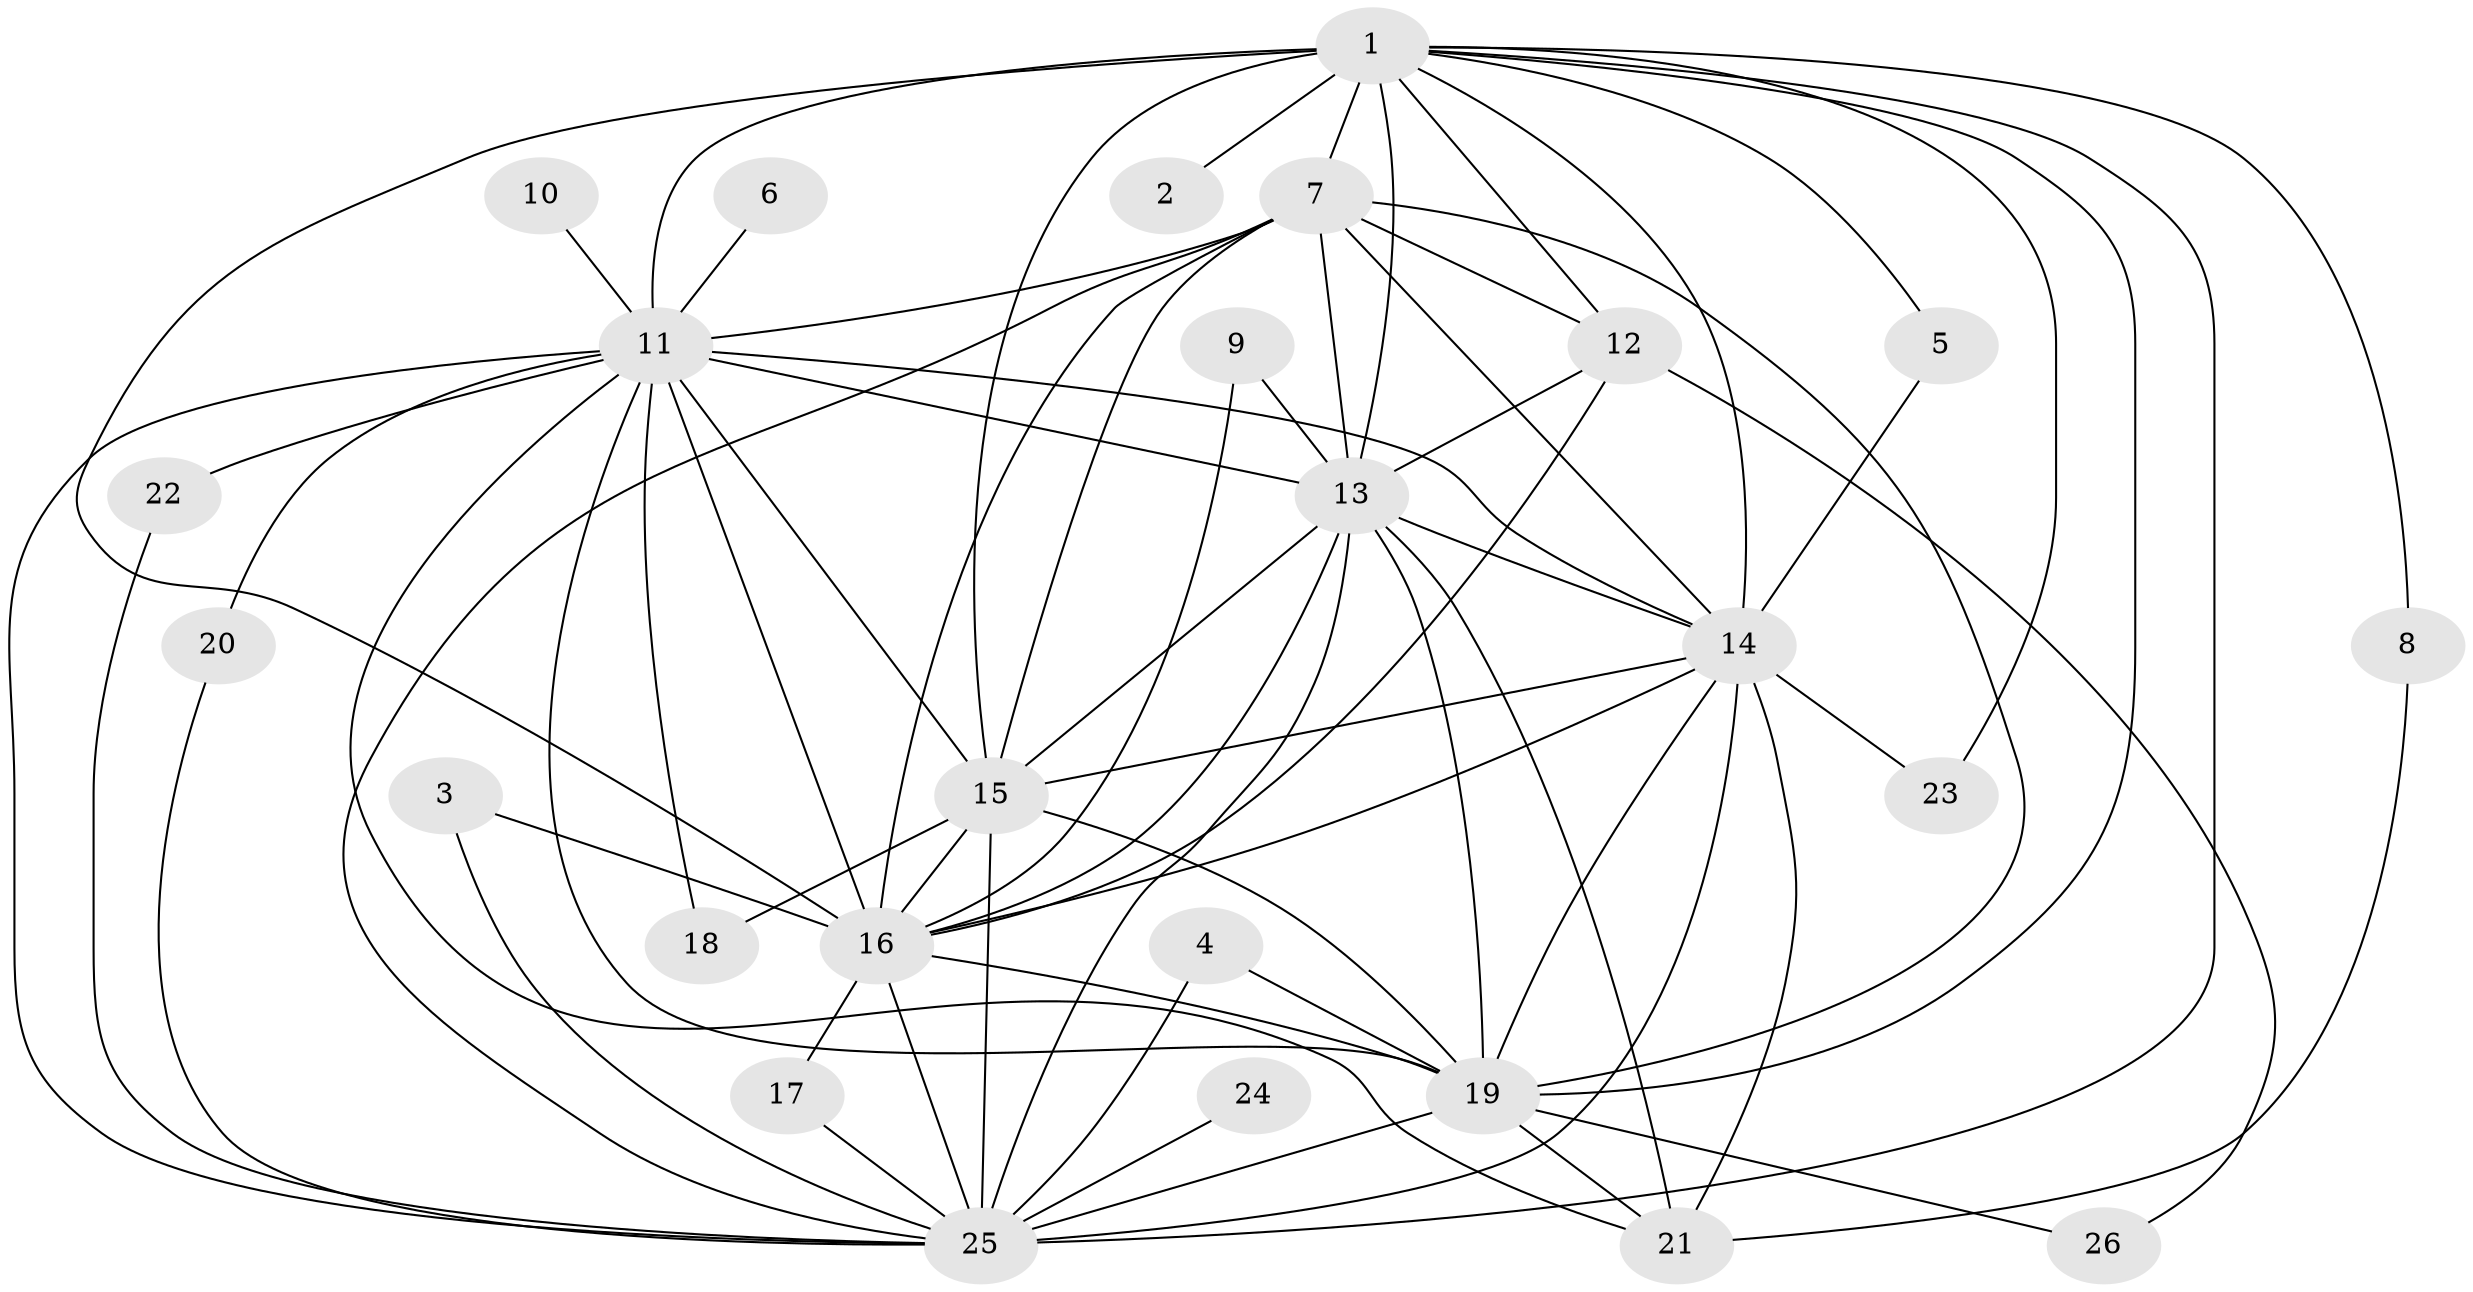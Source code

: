 // original degree distribution, {19: 0.0196078431372549, 13: 0.0392156862745098, 14: 0.0392156862745098, 15: 0.0196078431372549, 18: 0.0196078431372549, 16: 0.0196078431372549, 11: 0.0196078431372549, 23: 0.0196078431372549, 2: 0.6078431372549019, 3: 0.09803921568627451, 4: 0.0784313725490196, 5: 0.0196078431372549}
// Generated by graph-tools (version 1.1) at 2025/25/03/09/25 03:25:45]
// undirected, 26 vertices, 70 edges
graph export_dot {
graph [start="1"]
  node [color=gray90,style=filled];
  1;
  2;
  3;
  4;
  5;
  6;
  7;
  8;
  9;
  10;
  11;
  12;
  13;
  14;
  15;
  16;
  17;
  18;
  19;
  20;
  21;
  22;
  23;
  24;
  25;
  26;
  1 -- 2 [weight=2.0];
  1 -- 5 [weight=1.0];
  1 -- 7 [weight=3.0];
  1 -- 8 [weight=1.0];
  1 -- 11 [weight=4.0];
  1 -- 12 [weight=1.0];
  1 -- 13 [weight=3.0];
  1 -- 14 [weight=3.0];
  1 -- 15 [weight=4.0];
  1 -- 16 [weight=2.0];
  1 -- 19 [weight=2.0];
  1 -- 23 [weight=1.0];
  1 -- 25 [weight=3.0];
  3 -- 16 [weight=1.0];
  3 -- 25 [weight=1.0];
  4 -- 19 [weight=1.0];
  4 -- 25 [weight=1.0];
  5 -- 14 [weight=1.0];
  6 -- 11 [weight=1.0];
  7 -- 11 [weight=1.0];
  7 -- 12 [weight=1.0];
  7 -- 13 [weight=1.0];
  7 -- 14 [weight=1.0];
  7 -- 15 [weight=1.0];
  7 -- 16 [weight=1.0];
  7 -- 19 [weight=1.0];
  7 -- 25 [weight=2.0];
  8 -- 21 [weight=1.0];
  9 -- 13 [weight=1.0];
  9 -- 16 [weight=2.0];
  10 -- 11 [weight=1.0];
  11 -- 13 [weight=1.0];
  11 -- 14 [weight=1.0];
  11 -- 15 [weight=2.0];
  11 -- 16 [weight=3.0];
  11 -- 18 [weight=1.0];
  11 -- 19 [weight=2.0];
  11 -- 20 [weight=1.0];
  11 -- 21 [weight=1.0];
  11 -- 22 [weight=1.0];
  11 -- 25 [weight=1.0];
  12 -- 13 [weight=1.0];
  12 -- 16 [weight=1.0];
  12 -- 26 [weight=1.0];
  13 -- 14 [weight=1.0];
  13 -- 15 [weight=1.0];
  13 -- 16 [weight=2.0];
  13 -- 19 [weight=1.0];
  13 -- 21 [weight=2.0];
  13 -- 25 [weight=1.0];
  14 -- 15 [weight=1.0];
  14 -- 16 [weight=1.0];
  14 -- 19 [weight=2.0];
  14 -- 21 [weight=1.0];
  14 -- 23 [weight=1.0];
  14 -- 25 [weight=1.0];
  15 -- 16 [weight=1.0];
  15 -- 18 [weight=1.0];
  15 -- 19 [weight=1.0];
  15 -- 25 [weight=1.0];
  16 -- 17 [weight=1.0];
  16 -- 19 [weight=2.0];
  16 -- 25 [weight=1.0];
  17 -- 25 [weight=1.0];
  19 -- 21 [weight=1.0];
  19 -- 25 [weight=1.0];
  19 -- 26 [weight=1.0];
  20 -- 25 [weight=1.0];
  22 -- 25 [weight=1.0];
  24 -- 25 [weight=1.0];
}
